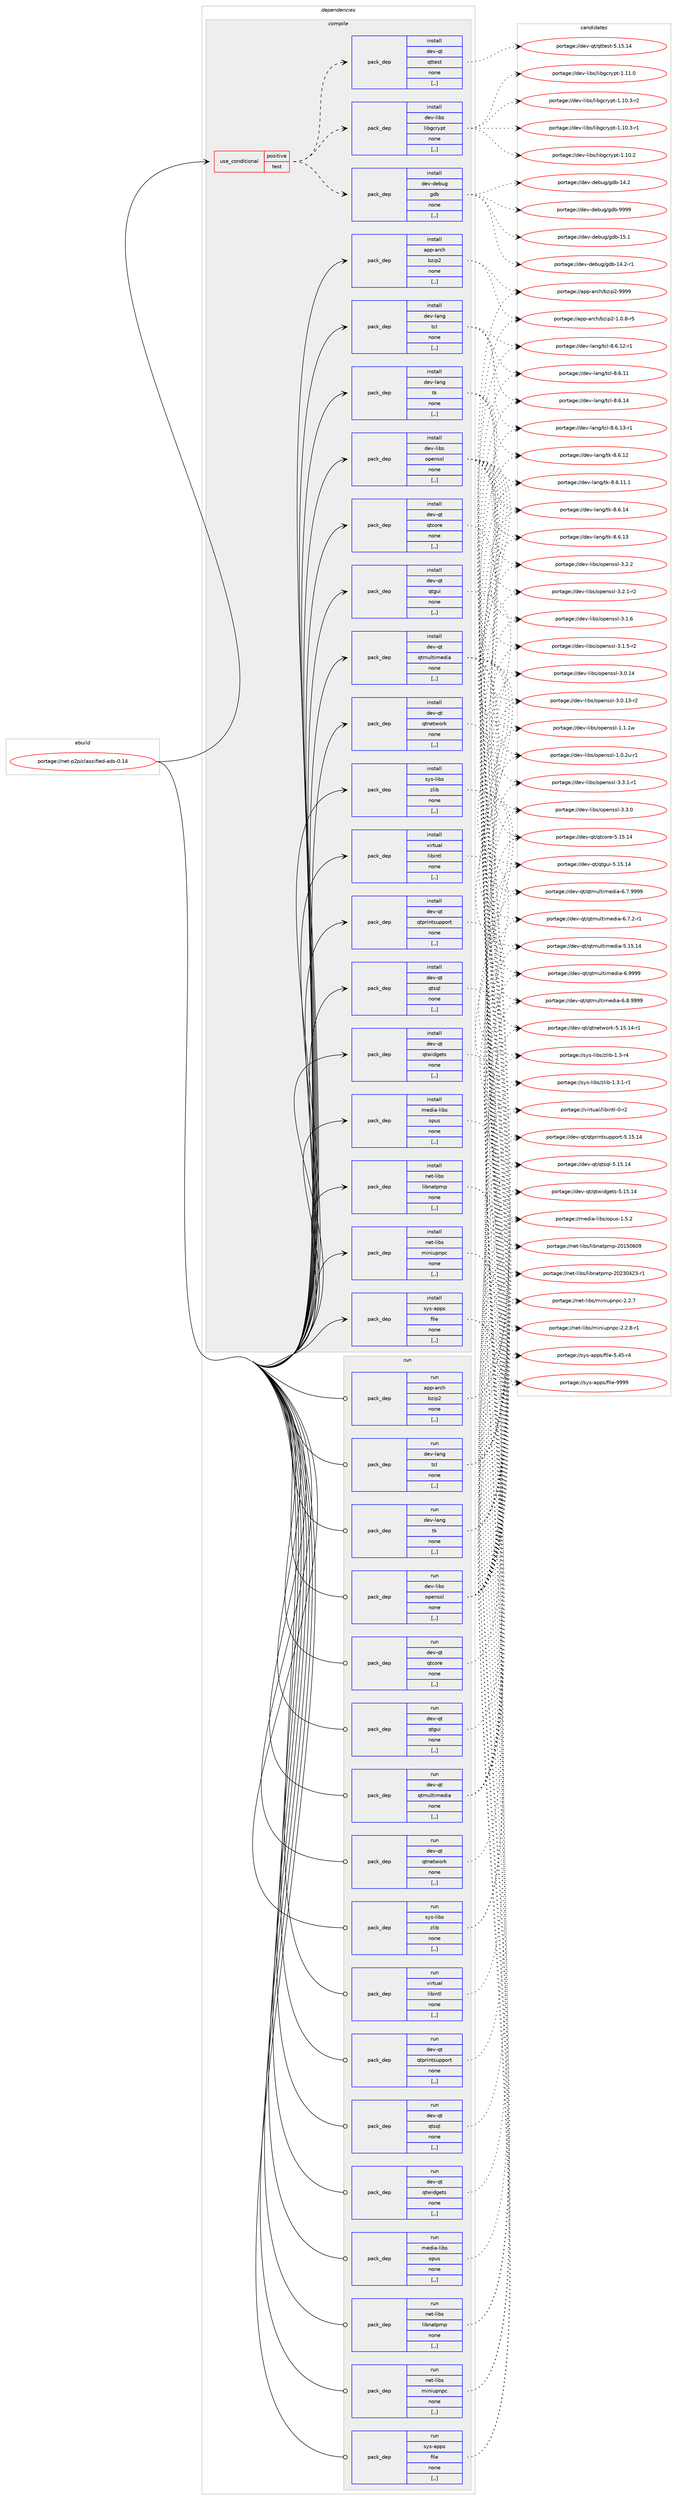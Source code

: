 digraph prolog {

# *************
# Graph options
# *************

newrank=true;
concentrate=true;
compound=true;
graph [rankdir=LR,fontname=Helvetica,fontsize=10,ranksep=1.5];#, ranksep=2.5, nodesep=0.2];
edge  [arrowhead=vee];
node  [fontname=Helvetica,fontsize=10];

# **********
# The ebuild
# **********

subgraph cluster_leftcol {
color=gray;
label=<<i>ebuild</i>>;
id [label="portage://net-p2p/classified-ads-0.14", color=red, width=4, href="../net-p2p/classified-ads-0.14.svg"];
}

# ****************
# The dependencies
# ****************

subgraph cluster_midcol {
color=gray;
label=<<i>dependencies</i>>;
subgraph cluster_compile {
fillcolor="#eeeeee";
style=filled;
label=<<i>compile</i>>;
subgraph cond100493 {
dependency380990 [label=<<TABLE BORDER="0" CELLBORDER="1" CELLSPACING="0" CELLPADDING="4"><TR><TD ROWSPAN="3" CELLPADDING="10">use_conditional</TD></TR><TR><TD>positive</TD></TR><TR><TD>test</TD></TR></TABLE>>, shape=none, color=red];
subgraph pack277756 {
dependency380991 [label=<<TABLE BORDER="0" CELLBORDER="1" CELLSPACING="0" CELLPADDING="4" WIDTH="220"><TR><TD ROWSPAN="6" CELLPADDING="30">pack_dep</TD></TR><TR><TD WIDTH="110">install</TD></TR><TR><TD>dev-libs</TD></TR><TR><TD>libgcrypt</TD></TR><TR><TD>none</TD></TR><TR><TD>[,,]</TD></TR></TABLE>>, shape=none, color=blue];
}
dependency380990:e -> dependency380991:w [weight=20,style="dashed",arrowhead="vee"];
subgraph pack277757 {
dependency380992 [label=<<TABLE BORDER="0" CELLBORDER="1" CELLSPACING="0" CELLPADDING="4" WIDTH="220"><TR><TD ROWSPAN="6" CELLPADDING="30">pack_dep</TD></TR><TR><TD WIDTH="110">install</TD></TR><TR><TD>dev-qt</TD></TR><TR><TD>qttest</TD></TR><TR><TD>none</TD></TR><TR><TD>[,,]</TD></TR></TABLE>>, shape=none, color=blue];
}
dependency380990:e -> dependency380992:w [weight=20,style="dashed",arrowhead="vee"];
subgraph pack277758 {
dependency380993 [label=<<TABLE BORDER="0" CELLBORDER="1" CELLSPACING="0" CELLPADDING="4" WIDTH="220"><TR><TD ROWSPAN="6" CELLPADDING="30">pack_dep</TD></TR><TR><TD WIDTH="110">install</TD></TR><TR><TD>dev-debug</TD></TR><TR><TD>gdb</TD></TR><TR><TD>none</TD></TR><TR><TD>[,,]</TD></TR></TABLE>>, shape=none, color=blue];
}
dependency380990:e -> dependency380993:w [weight=20,style="dashed",arrowhead="vee"];
}
id:e -> dependency380990:w [weight=20,style="solid",arrowhead="vee"];
subgraph pack277759 {
dependency380994 [label=<<TABLE BORDER="0" CELLBORDER="1" CELLSPACING="0" CELLPADDING="4" WIDTH="220"><TR><TD ROWSPAN="6" CELLPADDING="30">pack_dep</TD></TR><TR><TD WIDTH="110">install</TD></TR><TR><TD>app-arch</TD></TR><TR><TD>bzip2</TD></TR><TR><TD>none</TD></TR><TR><TD>[,,]</TD></TR></TABLE>>, shape=none, color=blue];
}
id:e -> dependency380994:w [weight=20,style="solid",arrowhead="vee"];
subgraph pack277760 {
dependency380995 [label=<<TABLE BORDER="0" CELLBORDER="1" CELLSPACING="0" CELLPADDING="4" WIDTH="220"><TR><TD ROWSPAN="6" CELLPADDING="30">pack_dep</TD></TR><TR><TD WIDTH="110">install</TD></TR><TR><TD>dev-lang</TD></TR><TR><TD>tcl</TD></TR><TR><TD>none</TD></TR><TR><TD>[,,]</TD></TR></TABLE>>, shape=none, color=blue];
}
id:e -> dependency380995:w [weight=20,style="solid",arrowhead="vee"];
subgraph pack277761 {
dependency380996 [label=<<TABLE BORDER="0" CELLBORDER="1" CELLSPACING="0" CELLPADDING="4" WIDTH="220"><TR><TD ROWSPAN="6" CELLPADDING="30">pack_dep</TD></TR><TR><TD WIDTH="110">install</TD></TR><TR><TD>dev-lang</TD></TR><TR><TD>tk</TD></TR><TR><TD>none</TD></TR><TR><TD>[,,]</TD></TR></TABLE>>, shape=none, color=blue];
}
id:e -> dependency380996:w [weight=20,style="solid",arrowhead="vee"];
subgraph pack277762 {
dependency380997 [label=<<TABLE BORDER="0" CELLBORDER="1" CELLSPACING="0" CELLPADDING="4" WIDTH="220"><TR><TD ROWSPAN="6" CELLPADDING="30">pack_dep</TD></TR><TR><TD WIDTH="110">install</TD></TR><TR><TD>dev-libs</TD></TR><TR><TD>openssl</TD></TR><TR><TD>none</TD></TR><TR><TD>[,,]</TD></TR></TABLE>>, shape=none, color=blue];
}
id:e -> dependency380997:w [weight=20,style="solid",arrowhead="vee"];
subgraph pack277763 {
dependency380998 [label=<<TABLE BORDER="0" CELLBORDER="1" CELLSPACING="0" CELLPADDING="4" WIDTH="220"><TR><TD ROWSPAN="6" CELLPADDING="30">pack_dep</TD></TR><TR><TD WIDTH="110">install</TD></TR><TR><TD>dev-qt</TD></TR><TR><TD>qtcore</TD></TR><TR><TD>none</TD></TR><TR><TD>[,,]</TD></TR></TABLE>>, shape=none, color=blue];
}
id:e -> dependency380998:w [weight=20,style="solid",arrowhead="vee"];
subgraph pack277764 {
dependency380999 [label=<<TABLE BORDER="0" CELLBORDER="1" CELLSPACING="0" CELLPADDING="4" WIDTH="220"><TR><TD ROWSPAN="6" CELLPADDING="30">pack_dep</TD></TR><TR><TD WIDTH="110">install</TD></TR><TR><TD>dev-qt</TD></TR><TR><TD>qtgui</TD></TR><TR><TD>none</TD></TR><TR><TD>[,,]</TD></TR></TABLE>>, shape=none, color=blue];
}
id:e -> dependency380999:w [weight=20,style="solid",arrowhead="vee"];
subgraph pack277765 {
dependency381000 [label=<<TABLE BORDER="0" CELLBORDER="1" CELLSPACING="0" CELLPADDING="4" WIDTH="220"><TR><TD ROWSPAN="6" CELLPADDING="30">pack_dep</TD></TR><TR><TD WIDTH="110">install</TD></TR><TR><TD>dev-qt</TD></TR><TR><TD>qtmultimedia</TD></TR><TR><TD>none</TD></TR><TR><TD>[,,]</TD></TR></TABLE>>, shape=none, color=blue];
}
id:e -> dependency381000:w [weight=20,style="solid",arrowhead="vee"];
subgraph pack277766 {
dependency381001 [label=<<TABLE BORDER="0" CELLBORDER="1" CELLSPACING="0" CELLPADDING="4" WIDTH="220"><TR><TD ROWSPAN="6" CELLPADDING="30">pack_dep</TD></TR><TR><TD WIDTH="110">install</TD></TR><TR><TD>dev-qt</TD></TR><TR><TD>qtnetwork</TD></TR><TR><TD>none</TD></TR><TR><TD>[,,]</TD></TR></TABLE>>, shape=none, color=blue];
}
id:e -> dependency381001:w [weight=20,style="solid",arrowhead="vee"];
subgraph pack277767 {
dependency381002 [label=<<TABLE BORDER="0" CELLBORDER="1" CELLSPACING="0" CELLPADDING="4" WIDTH="220"><TR><TD ROWSPAN="6" CELLPADDING="30">pack_dep</TD></TR><TR><TD WIDTH="110">install</TD></TR><TR><TD>dev-qt</TD></TR><TR><TD>qtprintsupport</TD></TR><TR><TD>none</TD></TR><TR><TD>[,,]</TD></TR></TABLE>>, shape=none, color=blue];
}
id:e -> dependency381002:w [weight=20,style="solid",arrowhead="vee"];
subgraph pack277768 {
dependency381003 [label=<<TABLE BORDER="0" CELLBORDER="1" CELLSPACING="0" CELLPADDING="4" WIDTH="220"><TR><TD ROWSPAN="6" CELLPADDING="30">pack_dep</TD></TR><TR><TD WIDTH="110">install</TD></TR><TR><TD>dev-qt</TD></TR><TR><TD>qtsql</TD></TR><TR><TD>none</TD></TR><TR><TD>[,,]</TD></TR></TABLE>>, shape=none, color=blue];
}
id:e -> dependency381003:w [weight=20,style="solid",arrowhead="vee"];
subgraph pack277769 {
dependency381004 [label=<<TABLE BORDER="0" CELLBORDER="1" CELLSPACING="0" CELLPADDING="4" WIDTH="220"><TR><TD ROWSPAN="6" CELLPADDING="30">pack_dep</TD></TR><TR><TD WIDTH="110">install</TD></TR><TR><TD>dev-qt</TD></TR><TR><TD>qtwidgets</TD></TR><TR><TD>none</TD></TR><TR><TD>[,,]</TD></TR></TABLE>>, shape=none, color=blue];
}
id:e -> dependency381004:w [weight=20,style="solid",arrowhead="vee"];
subgraph pack277770 {
dependency381005 [label=<<TABLE BORDER="0" CELLBORDER="1" CELLSPACING="0" CELLPADDING="4" WIDTH="220"><TR><TD ROWSPAN="6" CELLPADDING="30">pack_dep</TD></TR><TR><TD WIDTH="110">install</TD></TR><TR><TD>media-libs</TD></TR><TR><TD>opus</TD></TR><TR><TD>none</TD></TR><TR><TD>[,,]</TD></TR></TABLE>>, shape=none, color=blue];
}
id:e -> dependency381005:w [weight=20,style="solid",arrowhead="vee"];
subgraph pack277771 {
dependency381006 [label=<<TABLE BORDER="0" CELLBORDER="1" CELLSPACING="0" CELLPADDING="4" WIDTH="220"><TR><TD ROWSPAN="6" CELLPADDING="30">pack_dep</TD></TR><TR><TD WIDTH="110">install</TD></TR><TR><TD>net-libs</TD></TR><TR><TD>libnatpmp</TD></TR><TR><TD>none</TD></TR><TR><TD>[,,]</TD></TR></TABLE>>, shape=none, color=blue];
}
id:e -> dependency381006:w [weight=20,style="solid",arrowhead="vee"];
subgraph pack277772 {
dependency381007 [label=<<TABLE BORDER="0" CELLBORDER="1" CELLSPACING="0" CELLPADDING="4" WIDTH="220"><TR><TD ROWSPAN="6" CELLPADDING="30">pack_dep</TD></TR><TR><TD WIDTH="110">install</TD></TR><TR><TD>net-libs</TD></TR><TR><TD>miniupnpc</TD></TR><TR><TD>none</TD></TR><TR><TD>[,,]</TD></TR></TABLE>>, shape=none, color=blue];
}
id:e -> dependency381007:w [weight=20,style="solid",arrowhead="vee"];
subgraph pack277773 {
dependency381008 [label=<<TABLE BORDER="0" CELLBORDER="1" CELLSPACING="0" CELLPADDING="4" WIDTH="220"><TR><TD ROWSPAN="6" CELLPADDING="30">pack_dep</TD></TR><TR><TD WIDTH="110">install</TD></TR><TR><TD>sys-apps</TD></TR><TR><TD>file</TD></TR><TR><TD>none</TD></TR><TR><TD>[,,]</TD></TR></TABLE>>, shape=none, color=blue];
}
id:e -> dependency381008:w [weight=20,style="solid",arrowhead="vee"];
subgraph pack277774 {
dependency381009 [label=<<TABLE BORDER="0" CELLBORDER="1" CELLSPACING="0" CELLPADDING="4" WIDTH="220"><TR><TD ROWSPAN="6" CELLPADDING="30">pack_dep</TD></TR><TR><TD WIDTH="110">install</TD></TR><TR><TD>sys-libs</TD></TR><TR><TD>zlib</TD></TR><TR><TD>none</TD></TR><TR><TD>[,,]</TD></TR></TABLE>>, shape=none, color=blue];
}
id:e -> dependency381009:w [weight=20,style="solid",arrowhead="vee"];
subgraph pack277775 {
dependency381010 [label=<<TABLE BORDER="0" CELLBORDER="1" CELLSPACING="0" CELLPADDING="4" WIDTH="220"><TR><TD ROWSPAN="6" CELLPADDING="30">pack_dep</TD></TR><TR><TD WIDTH="110">install</TD></TR><TR><TD>virtual</TD></TR><TR><TD>libintl</TD></TR><TR><TD>none</TD></TR><TR><TD>[,,]</TD></TR></TABLE>>, shape=none, color=blue];
}
id:e -> dependency381010:w [weight=20,style="solid",arrowhead="vee"];
}
subgraph cluster_compileandrun {
fillcolor="#eeeeee";
style=filled;
label=<<i>compile and run</i>>;
}
subgraph cluster_run {
fillcolor="#eeeeee";
style=filled;
label=<<i>run</i>>;
subgraph pack277776 {
dependency381011 [label=<<TABLE BORDER="0" CELLBORDER="1" CELLSPACING="0" CELLPADDING="4" WIDTH="220"><TR><TD ROWSPAN="6" CELLPADDING="30">pack_dep</TD></TR><TR><TD WIDTH="110">run</TD></TR><TR><TD>app-arch</TD></TR><TR><TD>bzip2</TD></TR><TR><TD>none</TD></TR><TR><TD>[,,]</TD></TR></TABLE>>, shape=none, color=blue];
}
id:e -> dependency381011:w [weight=20,style="solid",arrowhead="odot"];
subgraph pack277777 {
dependency381012 [label=<<TABLE BORDER="0" CELLBORDER="1" CELLSPACING="0" CELLPADDING="4" WIDTH="220"><TR><TD ROWSPAN="6" CELLPADDING="30">pack_dep</TD></TR><TR><TD WIDTH="110">run</TD></TR><TR><TD>dev-lang</TD></TR><TR><TD>tcl</TD></TR><TR><TD>none</TD></TR><TR><TD>[,,]</TD></TR></TABLE>>, shape=none, color=blue];
}
id:e -> dependency381012:w [weight=20,style="solid",arrowhead="odot"];
subgraph pack277778 {
dependency381013 [label=<<TABLE BORDER="0" CELLBORDER="1" CELLSPACING="0" CELLPADDING="4" WIDTH="220"><TR><TD ROWSPAN="6" CELLPADDING="30">pack_dep</TD></TR><TR><TD WIDTH="110">run</TD></TR><TR><TD>dev-lang</TD></TR><TR><TD>tk</TD></TR><TR><TD>none</TD></TR><TR><TD>[,,]</TD></TR></TABLE>>, shape=none, color=blue];
}
id:e -> dependency381013:w [weight=20,style="solid",arrowhead="odot"];
subgraph pack277779 {
dependency381014 [label=<<TABLE BORDER="0" CELLBORDER="1" CELLSPACING="0" CELLPADDING="4" WIDTH="220"><TR><TD ROWSPAN="6" CELLPADDING="30">pack_dep</TD></TR><TR><TD WIDTH="110">run</TD></TR><TR><TD>dev-libs</TD></TR><TR><TD>openssl</TD></TR><TR><TD>none</TD></TR><TR><TD>[,,]</TD></TR></TABLE>>, shape=none, color=blue];
}
id:e -> dependency381014:w [weight=20,style="solid",arrowhead="odot"];
subgraph pack277780 {
dependency381015 [label=<<TABLE BORDER="0" CELLBORDER="1" CELLSPACING="0" CELLPADDING="4" WIDTH="220"><TR><TD ROWSPAN="6" CELLPADDING="30">pack_dep</TD></TR><TR><TD WIDTH="110">run</TD></TR><TR><TD>dev-qt</TD></TR><TR><TD>qtcore</TD></TR><TR><TD>none</TD></TR><TR><TD>[,,]</TD></TR></TABLE>>, shape=none, color=blue];
}
id:e -> dependency381015:w [weight=20,style="solid",arrowhead="odot"];
subgraph pack277781 {
dependency381016 [label=<<TABLE BORDER="0" CELLBORDER="1" CELLSPACING="0" CELLPADDING="4" WIDTH="220"><TR><TD ROWSPAN="6" CELLPADDING="30">pack_dep</TD></TR><TR><TD WIDTH="110">run</TD></TR><TR><TD>dev-qt</TD></TR><TR><TD>qtgui</TD></TR><TR><TD>none</TD></TR><TR><TD>[,,]</TD></TR></TABLE>>, shape=none, color=blue];
}
id:e -> dependency381016:w [weight=20,style="solid",arrowhead="odot"];
subgraph pack277782 {
dependency381017 [label=<<TABLE BORDER="0" CELLBORDER="1" CELLSPACING="0" CELLPADDING="4" WIDTH="220"><TR><TD ROWSPAN="6" CELLPADDING="30">pack_dep</TD></TR><TR><TD WIDTH="110">run</TD></TR><TR><TD>dev-qt</TD></TR><TR><TD>qtmultimedia</TD></TR><TR><TD>none</TD></TR><TR><TD>[,,]</TD></TR></TABLE>>, shape=none, color=blue];
}
id:e -> dependency381017:w [weight=20,style="solid",arrowhead="odot"];
subgraph pack277783 {
dependency381018 [label=<<TABLE BORDER="0" CELLBORDER="1" CELLSPACING="0" CELLPADDING="4" WIDTH="220"><TR><TD ROWSPAN="6" CELLPADDING="30">pack_dep</TD></TR><TR><TD WIDTH="110">run</TD></TR><TR><TD>dev-qt</TD></TR><TR><TD>qtnetwork</TD></TR><TR><TD>none</TD></TR><TR><TD>[,,]</TD></TR></TABLE>>, shape=none, color=blue];
}
id:e -> dependency381018:w [weight=20,style="solid",arrowhead="odot"];
subgraph pack277784 {
dependency381019 [label=<<TABLE BORDER="0" CELLBORDER="1" CELLSPACING="0" CELLPADDING="4" WIDTH="220"><TR><TD ROWSPAN="6" CELLPADDING="30">pack_dep</TD></TR><TR><TD WIDTH="110">run</TD></TR><TR><TD>dev-qt</TD></TR><TR><TD>qtprintsupport</TD></TR><TR><TD>none</TD></TR><TR><TD>[,,]</TD></TR></TABLE>>, shape=none, color=blue];
}
id:e -> dependency381019:w [weight=20,style="solid",arrowhead="odot"];
subgraph pack277785 {
dependency381020 [label=<<TABLE BORDER="0" CELLBORDER="1" CELLSPACING="0" CELLPADDING="4" WIDTH="220"><TR><TD ROWSPAN="6" CELLPADDING="30">pack_dep</TD></TR><TR><TD WIDTH="110">run</TD></TR><TR><TD>dev-qt</TD></TR><TR><TD>qtsql</TD></TR><TR><TD>none</TD></TR><TR><TD>[,,]</TD></TR></TABLE>>, shape=none, color=blue];
}
id:e -> dependency381020:w [weight=20,style="solid",arrowhead="odot"];
subgraph pack277786 {
dependency381021 [label=<<TABLE BORDER="0" CELLBORDER="1" CELLSPACING="0" CELLPADDING="4" WIDTH="220"><TR><TD ROWSPAN="6" CELLPADDING="30">pack_dep</TD></TR><TR><TD WIDTH="110">run</TD></TR><TR><TD>dev-qt</TD></TR><TR><TD>qtwidgets</TD></TR><TR><TD>none</TD></TR><TR><TD>[,,]</TD></TR></TABLE>>, shape=none, color=blue];
}
id:e -> dependency381021:w [weight=20,style="solid",arrowhead="odot"];
subgraph pack277787 {
dependency381022 [label=<<TABLE BORDER="0" CELLBORDER="1" CELLSPACING="0" CELLPADDING="4" WIDTH="220"><TR><TD ROWSPAN="6" CELLPADDING="30">pack_dep</TD></TR><TR><TD WIDTH="110">run</TD></TR><TR><TD>media-libs</TD></TR><TR><TD>opus</TD></TR><TR><TD>none</TD></TR><TR><TD>[,,]</TD></TR></TABLE>>, shape=none, color=blue];
}
id:e -> dependency381022:w [weight=20,style="solid",arrowhead="odot"];
subgraph pack277788 {
dependency381023 [label=<<TABLE BORDER="0" CELLBORDER="1" CELLSPACING="0" CELLPADDING="4" WIDTH="220"><TR><TD ROWSPAN="6" CELLPADDING="30">pack_dep</TD></TR><TR><TD WIDTH="110">run</TD></TR><TR><TD>net-libs</TD></TR><TR><TD>libnatpmp</TD></TR><TR><TD>none</TD></TR><TR><TD>[,,]</TD></TR></TABLE>>, shape=none, color=blue];
}
id:e -> dependency381023:w [weight=20,style="solid",arrowhead="odot"];
subgraph pack277789 {
dependency381024 [label=<<TABLE BORDER="0" CELLBORDER="1" CELLSPACING="0" CELLPADDING="4" WIDTH="220"><TR><TD ROWSPAN="6" CELLPADDING="30">pack_dep</TD></TR><TR><TD WIDTH="110">run</TD></TR><TR><TD>net-libs</TD></TR><TR><TD>miniupnpc</TD></TR><TR><TD>none</TD></TR><TR><TD>[,,]</TD></TR></TABLE>>, shape=none, color=blue];
}
id:e -> dependency381024:w [weight=20,style="solid",arrowhead="odot"];
subgraph pack277790 {
dependency381025 [label=<<TABLE BORDER="0" CELLBORDER="1" CELLSPACING="0" CELLPADDING="4" WIDTH="220"><TR><TD ROWSPAN="6" CELLPADDING="30">pack_dep</TD></TR><TR><TD WIDTH="110">run</TD></TR><TR><TD>sys-apps</TD></TR><TR><TD>file</TD></TR><TR><TD>none</TD></TR><TR><TD>[,,]</TD></TR></TABLE>>, shape=none, color=blue];
}
id:e -> dependency381025:w [weight=20,style="solid",arrowhead="odot"];
subgraph pack277791 {
dependency381026 [label=<<TABLE BORDER="0" CELLBORDER="1" CELLSPACING="0" CELLPADDING="4" WIDTH="220"><TR><TD ROWSPAN="6" CELLPADDING="30">pack_dep</TD></TR><TR><TD WIDTH="110">run</TD></TR><TR><TD>sys-libs</TD></TR><TR><TD>zlib</TD></TR><TR><TD>none</TD></TR><TR><TD>[,,]</TD></TR></TABLE>>, shape=none, color=blue];
}
id:e -> dependency381026:w [weight=20,style="solid",arrowhead="odot"];
subgraph pack277792 {
dependency381027 [label=<<TABLE BORDER="0" CELLBORDER="1" CELLSPACING="0" CELLPADDING="4" WIDTH="220"><TR><TD ROWSPAN="6" CELLPADDING="30">pack_dep</TD></TR><TR><TD WIDTH="110">run</TD></TR><TR><TD>virtual</TD></TR><TR><TD>libintl</TD></TR><TR><TD>none</TD></TR><TR><TD>[,,]</TD></TR></TABLE>>, shape=none, color=blue];
}
id:e -> dependency381027:w [weight=20,style="solid",arrowhead="odot"];
}
}

# **************
# The candidates
# **************

subgraph cluster_choices {
rank=same;
color=gray;
label=<<i>candidates</i>>;

subgraph choice277756 {
color=black;
nodesep=1;
choice100101118451081059811547108105981039911412111211645494649494648 [label="portage://dev-libs/libgcrypt-1.11.0", color=red, width=4,href="../dev-libs/libgcrypt-1.11.0.svg"];
choice1001011184510810598115471081059810399114121112116454946494846514511450 [label="portage://dev-libs/libgcrypt-1.10.3-r2", color=red, width=4,href="../dev-libs/libgcrypt-1.10.3-r2.svg"];
choice1001011184510810598115471081059810399114121112116454946494846514511449 [label="portage://dev-libs/libgcrypt-1.10.3-r1", color=red, width=4,href="../dev-libs/libgcrypt-1.10.3-r1.svg"];
choice100101118451081059811547108105981039911412111211645494649484650 [label="portage://dev-libs/libgcrypt-1.10.2", color=red, width=4,href="../dev-libs/libgcrypt-1.10.2.svg"];
dependency380991:e -> choice100101118451081059811547108105981039911412111211645494649494648:w [style=dotted,weight="100"];
dependency380991:e -> choice1001011184510810598115471081059810399114121112116454946494846514511450:w [style=dotted,weight="100"];
dependency380991:e -> choice1001011184510810598115471081059810399114121112116454946494846514511449:w [style=dotted,weight="100"];
dependency380991:e -> choice100101118451081059811547108105981039911412111211645494649484650:w [style=dotted,weight="100"];
}
subgraph choice277757 {
color=black;
nodesep=1;
choice10010111845113116471131161161011151164553464953464952 [label="portage://dev-qt/qttest-5.15.14", color=red, width=4,href="../dev-qt/qttest-5.15.14.svg"];
dependency380992:e -> choice10010111845113116471131161161011151164553464953464952:w [style=dotted,weight="100"];
}
subgraph choice277758 {
color=black;
nodesep=1;
choice100101118451001019811710347103100984557575757 [label="portage://dev-debug/gdb-9999", color=red, width=4,href="../dev-debug/gdb-9999.svg"];
choice100101118451001019811710347103100984549534649 [label="portage://dev-debug/gdb-15.1", color=red, width=4,href="../dev-debug/gdb-15.1.svg"];
choice1001011184510010198117103471031009845495246504511449 [label="portage://dev-debug/gdb-14.2-r1", color=red, width=4,href="../dev-debug/gdb-14.2-r1.svg"];
choice100101118451001019811710347103100984549524650 [label="portage://dev-debug/gdb-14.2", color=red, width=4,href="../dev-debug/gdb-14.2.svg"];
dependency380993:e -> choice100101118451001019811710347103100984557575757:w [style=dotted,weight="100"];
dependency380993:e -> choice100101118451001019811710347103100984549534649:w [style=dotted,weight="100"];
dependency380993:e -> choice1001011184510010198117103471031009845495246504511449:w [style=dotted,weight="100"];
dependency380993:e -> choice100101118451001019811710347103100984549524650:w [style=dotted,weight="100"];
}
subgraph choice277759 {
color=black;
nodesep=1;
choice971121124597114991044798122105112504557575757 [label="portage://app-arch/bzip2-9999", color=red, width=4,href="../app-arch/bzip2-9999.svg"];
choice971121124597114991044798122105112504549464846564511453 [label="portage://app-arch/bzip2-1.0.8-r5", color=red, width=4,href="../app-arch/bzip2-1.0.8-r5.svg"];
dependency380994:e -> choice971121124597114991044798122105112504557575757:w [style=dotted,weight="100"];
dependency380994:e -> choice971121124597114991044798122105112504549464846564511453:w [style=dotted,weight="100"];
}
subgraph choice277760 {
color=black;
nodesep=1;
choice1001011184510897110103471169910845564654464952 [label="portage://dev-lang/tcl-8.6.14", color=red, width=4,href="../dev-lang/tcl-8.6.14.svg"];
choice10010111845108971101034711699108455646544649514511449 [label="portage://dev-lang/tcl-8.6.13-r1", color=red, width=4,href="../dev-lang/tcl-8.6.13-r1.svg"];
choice10010111845108971101034711699108455646544649504511449 [label="portage://dev-lang/tcl-8.6.12-r1", color=red, width=4,href="../dev-lang/tcl-8.6.12-r1.svg"];
choice1001011184510897110103471169910845564654464949 [label="portage://dev-lang/tcl-8.6.11", color=red, width=4,href="../dev-lang/tcl-8.6.11.svg"];
dependency380995:e -> choice1001011184510897110103471169910845564654464952:w [style=dotted,weight="100"];
dependency380995:e -> choice10010111845108971101034711699108455646544649514511449:w [style=dotted,weight="100"];
dependency380995:e -> choice10010111845108971101034711699108455646544649504511449:w [style=dotted,weight="100"];
dependency380995:e -> choice1001011184510897110103471169910845564654464949:w [style=dotted,weight="100"];
}
subgraph choice277761 {
color=black;
nodesep=1;
choice10010111845108971101034711610745564654464952 [label="portage://dev-lang/tk-8.6.14", color=red, width=4,href="../dev-lang/tk-8.6.14.svg"];
choice10010111845108971101034711610745564654464951 [label="portage://dev-lang/tk-8.6.13", color=red, width=4,href="../dev-lang/tk-8.6.13.svg"];
choice10010111845108971101034711610745564654464950 [label="portage://dev-lang/tk-8.6.12", color=red, width=4,href="../dev-lang/tk-8.6.12.svg"];
choice100101118451089711010347116107455646544649494649 [label="portage://dev-lang/tk-8.6.11.1", color=red, width=4,href="../dev-lang/tk-8.6.11.1.svg"];
dependency380996:e -> choice10010111845108971101034711610745564654464952:w [style=dotted,weight="100"];
dependency380996:e -> choice10010111845108971101034711610745564654464951:w [style=dotted,weight="100"];
dependency380996:e -> choice10010111845108971101034711610745564654464950:w [style=dotted,weight="100"];
dependency380996:e -> choice100101118451089711010347116107455646544649494649:w [style=dotted,weight="100"];
}
subgraph choice277762 {
color=black;
nodesep=1;
choice1001011184510810598115471111121011101151151084551465146494511449 [label="portage://dev-libs/openssl-3.3.1-r1", color=red, width=4,href="../dev-libs/openssl-3.3.1-r1.svg"];
choice100101118451081059811547111112101110115115108455146514648 [label="portage://dev-libs/openssl-3.3.0", color=red, width=4,href="../dev-libs/openssl-3.3.0.svg"];
choice100101118451081059811547111112101110115115108455146504650 [label="portage://dev-libs/openssl-3.2.2", color=red, width=4,href="../dev-libs/openssl-3.2.2.svg"];
choice1001011184510810598115471111121011101151151084551465046494511450 [label="portage://dev-libs/openssl-3.2.1-r2", color=red, width=4,href="../dev-libs/openssl-3.2.1-r2.svg"];
choice100101118451081059811547111112101110115115108455146494654 [label="portage://dev-libs/openssl-3.1.6", color=red, width=4,href="../dev-libs/openssl-3.1.6.svg"];
choice1001011184510810598115471111121011101151151084551464946534511450 [label="portage://dev-libs/openssl-3.1.5-r2", color=red, width=4,href="../dev-libs/openssl-3.1.5-r2.svg"];
choice10010111845108105981154711111210111011511510845514648464952 [label="portage://dev-libs/openssl-3.0.14", color=red, width=4,href="../dev-libs/openssl-3.0.14.svg"];
choice100101118451081059811547111112101110115115108455146484649514511450 [label="portage://dev-libs/openssl-3.0.13-r2", color=red, width=4,href="../dev-libs/openssl-3.0.13-r2.svg"];
choice100101118451081059811547111112101110115115108454946494649119 [label="portage://dev-libs/openssl-1.1.1w", color=red, width=4,href="../dev-libs/openssl-1.1.1w.svg"];
choice1001011184510810598115471111121011101151151084549464846501174511449 [label="portage://dev-libs/openssl-1.0.2u-r1", color=red, width=4,href="../dev-libs/openssl-1.0.2u-r1.svg"];
dependency380997:e -> choice1001011184510810598115471111121011101151151084551465146494511449:w [style=dotted,weight="100"];
dependency380997:e -> choice100101118451081059811547111112101110115115108455146514648:w [style=dotted,weight="100"];
dependency380997:e -> choice100101118451081059811547111112101110115115108455146504650:w [style=dotted,weight="100"];
dependency380997:e -> choice1001011184510810598115471111121011101151151084551465046494511450:w [style=dotted,weight="100"];
dependency380997:e -> choice100101118451081059811547111112101110115115108455146494654:w [style=dotted,weight="100"];
dependency380997:e -> choice1001011184510810598115471111121011101151151084551464946534511450:w [style=dotted,weight="100"];
dependency380997:e -> choice10010111845108105981154711111210111011511510845514648464952:w [style=dotted,weight="100"];
dependency380997:e -> choice100101118451081059811547111112101110115115108455146484649514511450:w [style=dotted,weight="100"];
dependency380997:e -> choice100101118451081059811547111112101110115115108454946494649119:w [style=dotted,weight="100"];
dependency380997:e -> choice1001011184510810598115471111121011101151151084549464846501174511449:w [style=dotted,weight="100"];
}
subgraph choice277763 {
color=black;
nodesep=1;
choice1001011184511311647113116991111141014553464953464952 [label="portage://dev-qt/qtcore-5.15.14", color=red, width=4,href="../dev-qt/qtcore-5.15.14.svg"];
dependency380998:e -> choice1001011184511311647113116991111141014553464953464952:w [style=dotted,weight="100"];
}
subgraph choice277764 {
color=black;
nodesep=1;
choice10010111845113116471131161031171054553464953464952 [label="portage://dev-qt/qtgui-5.15.14", color=red, width=4,href="../dev-qt/qtgui-5.15.14.svg"];
dependency380999:e -> choice10010111845113116471131161031171054553464953464952:w [style=dotted,weight="100"];
}
subgraph choice277765 {
color=black;
nodesep=1;
choice10010111845113116471131161091171081161051091011001059745544657575757 [label="portage://dev-qt/qtmultimedia-6.9999", color=red, width=4,href="../dev-qt/qtmultimedia-6.9999.svg"];
choice100101118451131164711311610911710811610510910110010597455446564657575757 [label="portage://dev-qt/qtmultimedia-6.8.9999", color=red, width=4,href="../dev-qt/qtmultimedia-6.8.9999.svg"];
choice100101118451131164711311610911710811610510910110010597455446554657575757 [label="portage://dev-qt/qtmultimedia-6.7.9999", color=red, width=4,href="../dev-qt/qtmultimedia-6.7.9999.svg"];
choice1001011184511311647113116109117108116105109101100105974554465546504511449 [label="portage://dev-qt/qtmultimedia-6.7.2-r1", color=red, width=4,href="../dev-qt/qtmultimedia-6.7.2-r1.svg"];
choice1001011184511311647113116109117108116105109101100105974553464953464952 [label="portage://dev-qt/qtmultimedia-5.15.14", color=red, width=4,href="../dev-qt/qtmultimedia-5.15.14.svg"];
dependency381000:e -> choice10010111845113116471131161091171081161051091011001059745544657575757:w [style=dotted,weight="100"];
dependency381000:e -> choice100101118451131164711311610911710811610510910110010597455446564657575757:w [style=dotted,weight="100"];
dependency381000:e -> choice100101118451131164711311610911710811610510910110010597455446554657575757:w [style=dotted,weight="100"];
dependency381000:e -> choice1001011184511311647113116109117108116105109101100105974554465546504511449:w [style=dotted,weight="100"];
dependency381000:e -> choice1001011184511311647113116109117108116105109101100105974553464953464952:w [style=dotted,weight="100"];
}
subgraph choice277766 {
color=black;
nodesep=1;
choice100101118451131164711311611010111611911111410745534649534649524511449 [label="portage://dev-qt/qtnetwork-5.15.14-r1", color=red, width=4,href="../dev-qt/qtnetwork-5.15.14-r1.svg"];
dependency381001:e -> choice100101118451131164711311611010111611911111410745534649534649524511449:w [style=dotted,weight="100"];
}
subgraph choice277767 {
color=black;
nodesep=1;
choice10010111845113116471131161121141051101161151171121121111141164553464953464952 [label="portage://dev-qt/qtprintsupport-5.15.14", color=red, width=4,href="../dev-qt/qtprintsupport-5.15.14.svg"];
dependency381002:e -> choice10010111845113116471131161121141051101161151171121121111141164553464953464952:w [style=dotted,weight="100"];
}
subgraph choice277768 {
color=black;
nodesep=1;
choice10010111845113116471131161151131084553464953464952 [label="portage://dev-qt/qtsql-5.15.14", color=red, width=4,href="../dev-qt/qtsql-5.15.14.svg"];
dependency381003:e -> choice10010111845113116471131161151131084553464953464952:w [style=dotted,weight="100"];
}
subgraph choice277769 {
color=black;
nodesep=1;
choice10010111845113116471131161191051001031011161154553464953464952 [label="portage://dev-qt/qtwidgets-5.15.14", color=red, width=4,href="../dev-qt/qtwidgets-5.15.14.svg"];
dependency381004:e -> choice10010111845113116471131161191051001031011161154553464953464952:w [style=dotted,weight="100"];
}
subgraph choice277770 {
color=black;
nodesep=1;
choice10910110010597451081059811547111112117115454946534650 [label="portage://media-libs/opus-1.5.2", color=red, width=4,href="../media-libs/opus-1.5.2.svg"];
dependency381005:e -> choice10910110010597451081059811547111112117115454946534650:w [style=dotted,weight="100"];
}
subgraph choice277771 {
color=black;
nodesep=1;
choice11010111645108105981154710810598110971161121091124550485051485250514511449 [label="portage://net-libs/libnatpmp-20230423-r1", color=red, width=4,href="../net-libs/libnatpmp-20230423-r1.svg"];
choice1101011164510810598115471081059811097116112109112455048495348544857 [label="portage://net-libs/libnatpmp-20150609", color=red, width=4,href="../net-libs/libnatpmp-20150609.svg"];
dependency381006:e -> choice11010111645108105981154710810598110971161121091124550485051485250514511449:w [style=dotted,weight="100"];
dependency381006:e -> choice1101011164510810598115471081059811097116112109112455048495348544857:w [style=dotted,weight="100"];
}
subgraph choice277772 {
color=black;
nodesep=1;
choice110101116451081059811547109105110105117112110112994550465046564511449 [label="portage://net-libs/miniupnpc-2.2.8-r1", color=red, width=4,href="../net-libs/miniupnpc-2.2.8-r1.svg"];
choice11010111645108105981154710910511010511711211011299455046504655 [label="portage://net-libs/miniupnpc-2.2.7", color=red, width=4,href="../net-libs/miniupnpc-2.2.7.svg"];
dependency381007:e -> choice110101116451081059811547109105110105117112110112994550465046564511449:w [style=dotted,weight="100"];
dependency381007:e -> choice11010111645108105981154710910511010511711211011299455046504655:w [style=dotted,weight="100"];
}
subgraph choice277773 {
color=black;
nodesep=1;
choice1151211154597112112115471021051081014557575757 [label="portage://sys-apps/file-9999", color=red, width=4,href="../sys-apps/file-9999.svg"];
choice11512111545971121121154710210510810145534652534511452 [label="portage://sys-apps/file-5.45-r4", color=red, width=4,href="../sys-apps/file-5.45-r4.svg"];
dependency381008:e -> choice1151211154597112112115471021051081014557575757:w [style=dotted,weight="100"];
dependency381008:e -> choice11512111545971121121154710210510810145534652534511452:w [style=dotted,weight="100"];
}
subgraph choice277774 {
color=black;
nodesep=1;
choice115121115451081059811547122108105984549465146494511449 [label="portage://sys-libs/zlib-1.3.1-r1", color=red, width=4,href="../sys-libs/zlib-1.3.1-r1.svg"];
choice11512111545108105981154712210810598454946514511452 [label="portage://sys-libs/zlib-1.3-r4", color=red, width=4,href="../sys-libs/zlib-1.3-r4.svg"];
dependency381009:e -> choice115121115451081059811547122108105984549465146494511449:w [style=dotted,weight="100"];
dependency381009:e -> choice11512111545108105981154712210810598454946514511452:w [style=dotted,weight="100"];
}
subgraph choice277775 {
color=black;
nodesep=1;
choice11810511411611797108471081059810511011610845484511450 [label="portage://virtual/libintl-0-r2", color=red, width=4,href="../virtual/libintl-0-r2.svg"];
dependency381010:e -> choice11810511411611797108471081059810511011610845484511450:w [style=dotted,weight="100"];
}
subgraph choice277776 {
color=black;
nodesep=1;
choice971121124597114991044798122105112504557575757 [label="portage://app-arch/bzip2-9999", color=red, width=4,href="../app-arch/bzip2-9999.svg"];
choice971121124597114991044798122105112504549464846564511453 [label="portage://app-arch/bzip2-1.0.8-r5", color=red, width=4,href="../app-arch/bzip2-1.0.8-r5.svg"];
dependency381011:e -> choice971121124597114991044798122105112504557575757:w [style=dotted,weight="100"];
dependency381011:e -> choice971121124597114991044798122105112504549464846564511453:w [style=dotted,weight="100"];
}
subgraph choice277777 {
color=black;
nodesep=1;
choice1001011184510897110103471169910845564654464952 [label="portage://dev-lang/tcl-8.6.14", color=red, width=4,href="../dev-lang/tcl-8.6.14.svg"];
choice10010111845108971101034711699108455646544649514511449 [label="portage://dev-lang/tcl-8.6.13-r1", color=red, width=4,href="../dev-lang/tcl-8.6.13-r1.svg"];
choice10010111845108971101034711699108455646544649504511449 [label="portage://dev-lang/tcl-8.6.12-r1", color=red, width=4,href="../dev-lang/tcl-8.6.12-r1.svg"];
choice1001011184510897110103471169910845564654464949 [label="portage://dev-lang/tcl-8.6.11", color=red, width=4,href="../dev-lang/tcl-8.6.11.svg"];
dependency381012:e -> choice1001011184510897110103471169910845564654464952:w [style=dotted,weight="100"];
dependency381012:e -> choice10010111845108971101034711699108455646544649514511449:w [style=dotted,weight="100"];
dependency381012:e -> choice10010111845108971101034711699108455646544649504511449:w [style=dotted,weight="100"];
dependency381012:e -> choice1001011184510897110103471169910845564654464949:w [style=dotted,weight="100"];
}
subgraph choice277778 {
color=black;
nodesep=1;
choice10010111845108971101034711610745564654464952 [label="portage://dev-lang/tk-8.6.14", color=red, width=4,href="../dev-lang/tk-8.6.14.svg"];
choice10010111845108971101034711610745564654464951 [label="portage://dev-lang/tk-8.6.13", color=red, width=4,href="../dev-lang/tk-8.6.13.svg"];
choice10010111845108971101034711610745564654464950 [label="portage://dev-lang/tk-8.6.12", color=red, width=4,href="../dev-lang/tk-8.6.12.svg"];
choice100101118451089711010347116107455646544649494649 [label="portage://dev-lang/tk-8.6.11.1", color=red, width=4,href="../dev-lang/tk-8.6.11.1.svg"];
dependency381013:e -> choice10010111845108971101034711610745564654464952:w [style=dotted,weight="100"];
dependency381013:e -> choice10010111845108971101034711610745564654464951:w [style=dotted,weight="100"];
dependency381013:e -> choice10010111845108971101034711610745564654464950:w [style=dotted,weight="100"];
dependency381013:e -> choice100101118451089711010347116107455646544649494649:w [style=dotted,weight="100"];
}
subgraph choice277779 {
color=black;
nodesep=1;
choice1001011184510810598115471111121011101151151084551465146494511449 [label="portage://dev-libs/openssl-3.3.1-r1", color=red, width=4,href="../dev-libs/openssl-3.3.1-r1.svg"];
choice100101118451081059811547111112101110115115108455146514648 [label="portage://dev-libs/openssl-3.3.0", color=red, width=4,href="../dev-libs/openssl-3.3.0.svg"];
choice100101118451081059811547111112101110115115108455146504650 [label="portage://dev-libs/openssl-3.2.2", color=red, width=4,href="../dev-libs/openssl-3.2.2.svg"];
choice1001011184510810598115471111121011101151151084551465046494511450 [label="portage://dev-libs/openssl-3.2.1-r2", color=red, width=4,href="../dev-libs/openssl-3.2.1-r2.svg"];
choice100101118451081059811547111112101110115115108455146494654 [label="portage://dev-libs/openssl-3.1.6", color=red, width=4,href="../dev-libs/openssl-3.1.6.svg"];
choice1001011184510810598115471111121011101151151084551464946534511450 [label="portage://dev-libs/openssl-3.1.5-r2", color=red, width=4,href="../dev-libs/openssl-3.1.5-r2.svg"];
choice10010111845108105981154711111210111011511510845514648464952 [label="portage://dev-libs/openssl-3.0.14", color=red, width=4,href="../dev-libs/openssl-3.0.14.svg"];
choice100101118451081059811547111112101110115115108455146484649514511450 [label="portage://dev-libs/openssl-3.0.13-r2", color=red, width=4,href="../dev-libs/openssl-3.0.13-r2.svg"];
choice100101118451081059811547111112101110115115108454946494649119 [label="portage://dev-libs/openssl-1.1.1w", color=red, width=4,href="../dev-libs/openssl-1.1.1w.svg"];
choice1001011184510810598115471111121011101151151084549464846501174511449 [label="portage://dev-libs/openssl-1.0.2u-r1", color=red, width=4,href="../dev-libs/openssl-1.0.2u-r1.svg"];
dependency381014:e -> choice1001011184510810598115471111121011101151151084551465146494511449:w [style=dotted,weight="100"];
dependency381014:e -> choice100101118451081059811547111112101110115115108455146514648:w [style=dotted,weight="100"];
dependency381014:e -> choice100101118451081059811547111112101110115115108455146504650:w [style=dotted,weight="100"];
dependency381014:e -> choice1001011184510810598115471111121011101151151084551465046494511450:w [style=dotted,weight="100"];
dependency381014:e -> choice100101118451081059811547111112101110115115108455146494654:w [style=dotted,weight="100"];
dependency381014:e -> choice1001011184510810598115471111121011101151151084551464946534511450:w [style=dotted,weight="100"];
dependency381014:e -> choice10010111845108105981154711111210111011511510845514648464952:w [style=dotted,weight="100"];
dependency381014:e -> choice100101118451081059811547111112101110115115108455146484649514511450:w [style=dotted,weight="100"];
dependency381014:e -> choice100101118451081059811547111112101110115115108454946494649119:w [style=dotted,weight="100"];
dependency381014:e -> choice1001011184510810598115471111121011101151151084549464846501174511449:w [style=dotted,weight="100"];
}
subgraph choice277780 {
color=black;
nodesep=1;
choice1001011184511311647113116991111141014553464953464952 [label="portage://dev-qt/qtcore-5.15.14", color=red, width=4,href="../dev-qt/qtcore-5.15.14.svg"];
dependency381015:e -> choice1001011184511311647113116991111141014553464953464952:w [style=dotted,weight="100"];
}
subgraph choice277781 {
color=black;
nodesep=1;
choice10010111845113116471131161031171054553464953464952 [label="portage://dev-qt/qtgui-5.15.14", color=red, width=4,href="../dev-qt/qtgui-5.15.14.svg"];
dependency381016:e -> choice10010111845113116471131161031171054553464953464952:w [style=dotted,weight="100"];
}
subgraph choice277782 {
color=black;
nodesep=1;
choice10010111845113116471131161091171081161051091011001059745544657575757 [label="portage://dev-qt/qtmultimedia-6.9999", color=red, width=4,href="../dev-qt/qtmultimedia-6.9999.svg"];
choice100101118451131164711311610911710811610510910110010597455446564657575757 [label="portage://dev-qt/qtmultimedia-6.8.9999", color=red, width=4,href="../dev-qt/qtmultimedia-6.8.9999.svg"];
choice100101118451131164711311610911710811610510910110010597455446554657575757 [label="portage://dev-qt/qtmultimedia-6.7.9999", color=red, width=4,href="../dev-qt/qtmultimedia-6.7.9999.svg"];
choice1001011184511311647113116109117108116105109101100105974554465546504511449 [label="portage://dev-qt/qtmultimedia-6.7.2-r1", color=red, width=4,href="../dev-qt/qtmultimedia-6.7.2-r1.svg"];
choice1001011184511311647113116109117108116105109101100105974553464953464952 [label="portage://dev-qt/qtmultimedia-5.15.14", color=red, width=4,href="../dev-qt/qtmultimedia-5.15.14.svg"];
dependency381017:e -> choice10010111845113116471131161091171081161051091011001059745544657575757:w [style=dotted,weight="100"];
dependency381017:e -> choice100101118451131164711311610911710811610510910110010597455446564657575757:w [style=dotted,weight="100"];
dependency381017:e -> choice100101118451131164711311610911710811610510910110010597455446554657575757:w [style=dotted,weight="100"];
dependency381017:e -> choice1001011184511311647113116109117108116105109101100105974554465546504511449:w [style=dotted,weight="100"];
dependency381017:e -> choice1001011184511311647113116109117108116105109101100105974553464953464952:w [style=dotted,weight="100"];
}
subgraph choice277783 {
color=black;
nodesep=1;
choice100101118451131164711311611010111611911111410745534649534649524511449 [label="portage://dev-qt/qtnetwork-5.15.14-r1", color=red, width=4,href="../dev-qt/qtnetwork-5.15.14-r1.svg"];
dependency381018:e -> choice100101118451131164711311611010111611911111410745534649534649524511449:w [style=dotted,weight="100"];
}
subgraph choice277784 {
color=black;
nodesep=1;
choice10010111845113116471131161121141051101161151171121121111141164553464953464952 [label="portage://dev-qt/qtprintsupport-5.15.14", color=red, width=4,href="../dev-qt/qtprintsupport-5.15.14.svg"];
dependency381019:e -> choice10010111845113116471131161121141051101161151171121121111141164553464953464952:w [style=dotted,weight="100"];
}
subgraph choice277785 {
color=black;
nodesep=1;
choice10010111845113116471131161151131084553464953464952 [label="portage://dev-qt/qtsql-5.15.14", color=red, width=4,href="../dev-qt/qtsql-5.15.14.svg"];
dependency381020:e -> choice10010111845113116471131161151131084553464953464952:w [style=dotted,weight="100"];
}
subgraph choice277786 {
color=black;
nodesep=1;
choice10010111845113116471131161191051001031011161154553464953464952 [label="portage://dev-qt/qtwidgets-5.15.14", color=red, width=4,href="../dev-qt/qtwidgets-5.15.14.svg"];
dependency381021:e -> choice10010111845113116471131161191051001031011161154553464953464952:w [style=dotted,weight="100"];
}
subgraph choice277787 {
color=black;
nodesep=1;
choice10910110010597451081059811547111112117115454946534650 [label="portage://media-libs/opus-1.5.2", color=red, width=4,href="../media-libs/opus-1.5.2.svg"];
dependency381022:e -> choice10910110010597451081059811547111112117115454946534650:w [style=dotted,weight="100"];
}
subgraph choice277788 {
color=black;
nodesep=1;
choice11010111645108105981154710810598110971161121091124550485051485250514511449 [label="portage://net-libs/libnatpmp-20230423-r1", color=red, width=4,href="../net-libs/libnatpmp-20230423-r1.svg"];
choice1101011164510810598115471081059811097116112109112455048495348544857 [label="portage://net-libs/libnatpmp-20150609", color=red, width=4,href="../net-libs/libnatpmp-20150609.svg"];
dependency381023:e -> choice11010111645108105981154710810598110971161121091124550485051485250514511449:w [style=dotted,weight="100"];
dependency381023:e -> choice1101011164510810598115471081059811097116112109112455048495348544857:w [style=dotted,weight="100"];
}
subgraph choice277789 {
color=black;
nodesep=1;
choice110101116451081059811547109105110105117112110112994550465046564511449 [label="portage://net-libs/miniupnpc-2.2.8-r1", color=red, width=4,href="../net-libs/miniupnpc-2.2.8-r1.svg"];
choice11010111645108105981154710910511010511711211011299455046504655 [label="portage://net-libs/miniupnpc-2.2.7", color=red, width=4,href="../net-libs/miniupnpc-2.2.7.svg"];
dependency381024:e -> choice110101116451081059811547109105110105117112110112994550465046564511449:w [style=dotted,weight="100"];
dependency381024:e -> choice11010111645108105981154710910511010511711211011299455046504655:w [style=dotted,weight="100"];
}
subgraph choice277790 {
color=black;
nodesep=1;
choice1151211154597112112115471021051081014557575757 [label="portage://sys-apps/file-9999", color=red, width=4,href="../sys-apps/file-9999.svg"];
choice11512111545971121121154710210510810145534652534511452 [label="portage://sys-apps/file-5.45-r4", color=red, width=4,href="../sys-apps/file-5.45-r4.svg"];
dependency381025:e -> choice1151211154597112112115471021051081014557575757:w [style=dotted,weight="100"];
dependency381025:e -> choice11512111545971121121154710210510810145534652534511452:w [style=dotted,weight="100"];
}
subgraph choice277791 {
color=black;
nodesep=1;
choice115121115451081059811547122108105984549465146494511449 [label="portage://sys-libs/zlib-1.3.1-r1", color=red, width=4,href="../sys-libs/zlib-1.3.1-r1.svg"];
choice11512111545108105981154712210810598454946514511452 [label="portage://sys-libs/zlib-1.3-r4", color=red, width=4,href="../sys-libs/zlib-1.3-r4.svg"];
dependency381026:e -> choice115121115451081059811547122108105984549465146494511449:w [style=dotted,weight="100"];
dependency381026:e -> choice11512111545108105981154712210810598454946514511452:w [style=dotted,weight="100"];
}
subgraph choice277792 {
color=black;
nodesep=1;
choice11810511411611797108471081059810511011610845484511450 [label="portage://virtual/libintl-0-r2", color=red, width=4,href="../virtual/libintl-0-r2.svg"];
dependency381027:e -> choice11810511411611797108471081059810511011610845484511450:w [style=dotted,weight="100"];
}
}

}
